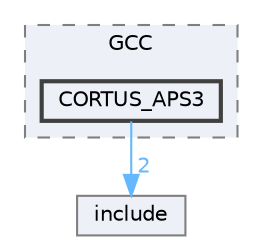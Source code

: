 digraph "D:/Projects/Raspberrypi_pico/pico_freertos_final/freertos_pico2/pico_freertos/FreeRTOS-Kernel/portable/GCC/CORTUS_APS3"
{
 // LATEX_PDF_SIZE
  bgcolor="transparent";
  edge [fontname=Helvetica,fontsize=10,labelfontname=Helvetica,labelfontsize=10];
  node [fontname=Helvetica,fontsize=10,shape=box,height=0.2,width=0.4];
  compound=true
  subgraph clusterdir_d47f747b1f9f69e8b995df24b56b1471 {
    graph [ bgcolor="#edf0f7", pencolor="grey50", label="GCC", fontname=Helvetica,fontsize=10 style="filled,dashed", URL="dir_d47f747b1f9f69e8b995df24b56b1471.html",tooltip=""]
  dir_36cb72e975df38437fa65c8904696e9c [label="CORTUS_APS3", fillcolor="#edf0f7", color="grey25", style="filled,bold", URL="dir_36cb72e975df38437fa65c8904696e9c.html",tooltip=""];
  }
  dir_c69ece34c3f150cb2c6f1098178b172a [label="include", fillcolor="#edf0f7", color="grey50", style="filled", URL="dir_c69ece34c3f150cb2c6f1098178b172a.html",tooltip=""];
  dir_36cb72e975df38437fa65c8904696e9c->dir_c69ece34c3f150cb2c6f1098178b172a [headlabel="2", labeldistance=1.5 headhref="dir_000106_000125.html" href="dir_000106_000125.html" color="steelblue1" fontcolor="steelblue1"];
}
